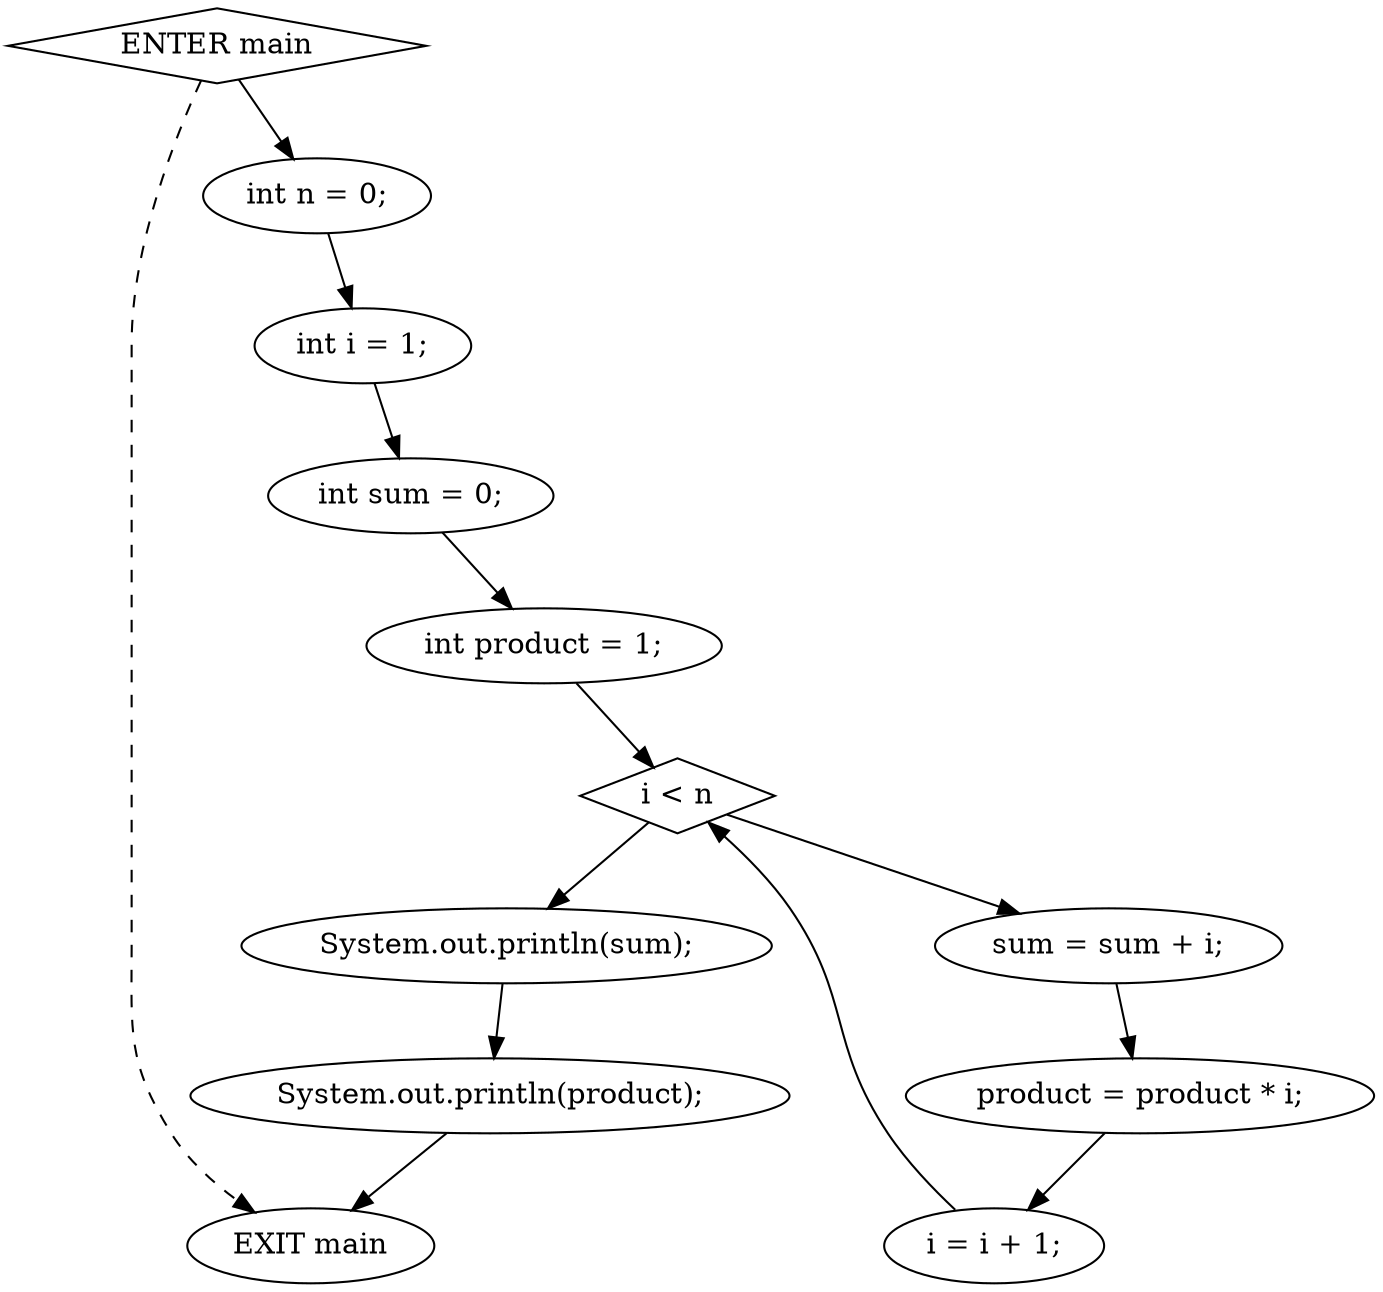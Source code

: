 digraph G {
  0 [ shape="diamond" label="ENTER main" ];
  1 [ label="EXIT main" ];
  2 [ label="int n = 0;" ];
  3 [ label="int i = 1;" ];
  4 [ label="int sum = 0;" ];
  5 [ label="int product = 1;" ];
  6 [ shape="diamond" label="i < n" ];
  7 [ label="sum = sum + i;" ];
  8 [ label="product = product * i;" ];
  9 [ label="i = i + 1;" ];
  10 [ label="System.out.println(sum);" ];
  11 [ label="System.out.println(product);" ];
  0 -> 2 [ ];
  2 -> 3 [ ];
  3 -> 4 [ ];
  4 -> 5 [ ];
  5 -> 6 [ ];
  6 -> 7 [ ];
  7 -> 8 [ ];
  8 -> 9 [ ];
  9 -> 6 [ ];
  6 -> 10 [ ];
  10 -> 11 [ ];
  11 -> 1 [ ];
  0 -> 1 [ style="dashed" ];
}
